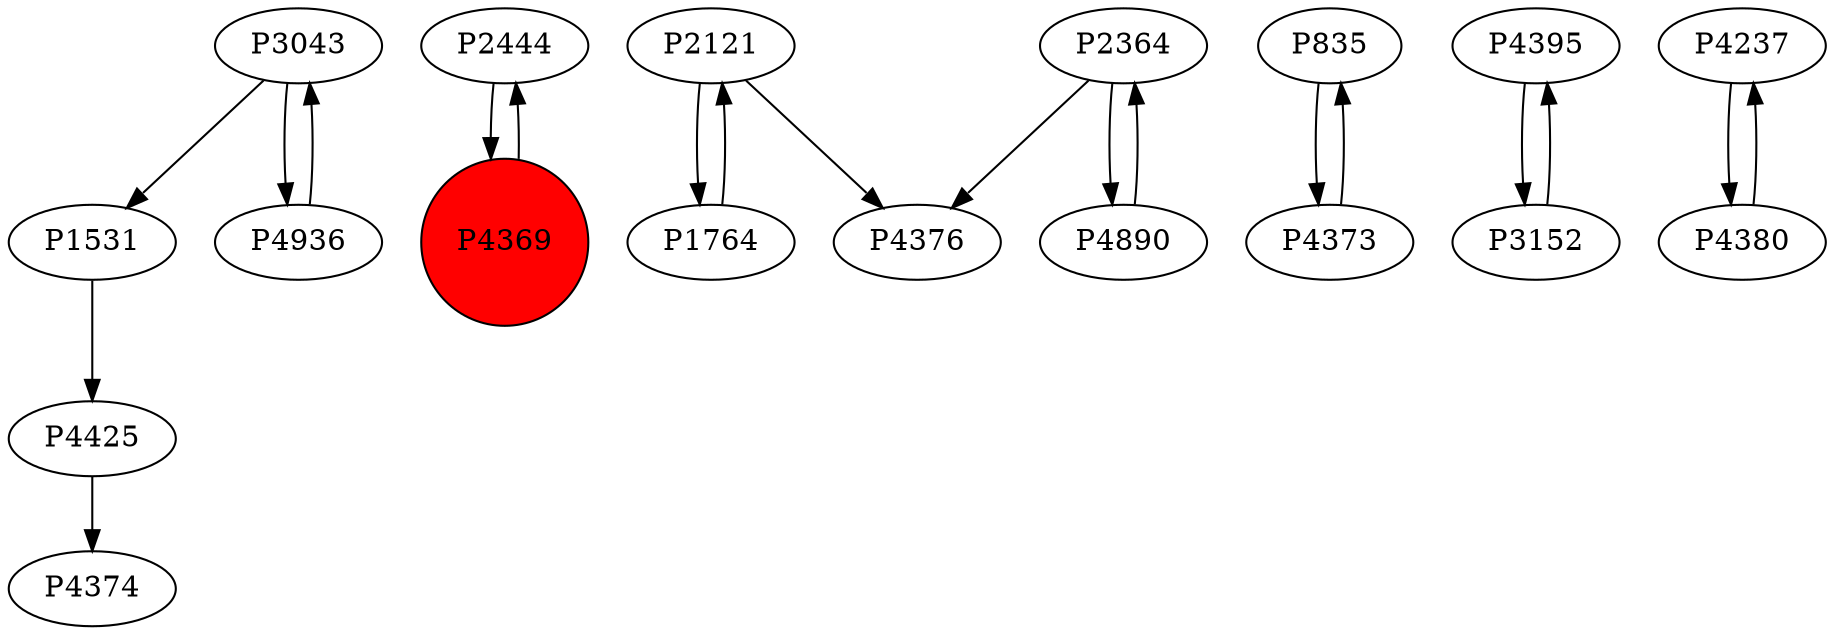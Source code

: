 digraph {
	P3043 -> P1531
	P2444 -> P4369
	P1531 -> P4425
	P2121 -> P4376
	P4890 -> P2364
	P4425 -> P4374
	P835 -> P4373
	P4395 -> P3152
	P4373 -> P835
	P4237 -> P4380
	P4380 -> P4237
	P3043 -> P4936
	P4369 -> P2444
	P2364 -> P4890
	P3152 -> P4395
	P2364 -> P4376
	P4936 -> P3043
	P2121 -> P1764
	P1764 -> P2121
	P4369 [shape=circle]
	P4369 [style=filled]
	P4369 [fillcolor=red]
}